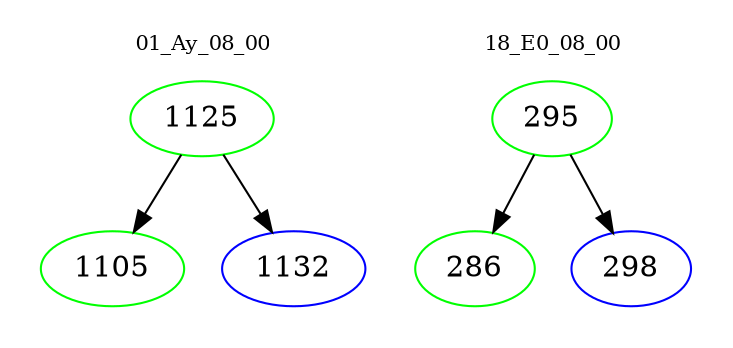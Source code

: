 digraph{
subgraph cluster_0 {
color = white
label = "01_Ay_08_00";
fontsize=10;
T0_1125 [label="1125", color="green"]
T0_1125 -> T0_1105 [color="black"]
T0_1105 [label="1105", color="green"]
T0_1125 -> T0_1132 [color="black"]
T0_1132 [label="1132", color="blue"]
}
subgraph cluster_1 {
color = white
label = "18_E0_08_00";
fontsize=10;
T1_295 [label="295", color="green"]
T1_295 -> T1_286 [color="black"]
T1_286 [label="286", color="green"]
T1_295 -> T1_298 [color="black"]
T1_298 [label="298", color="blue"]
}
}
